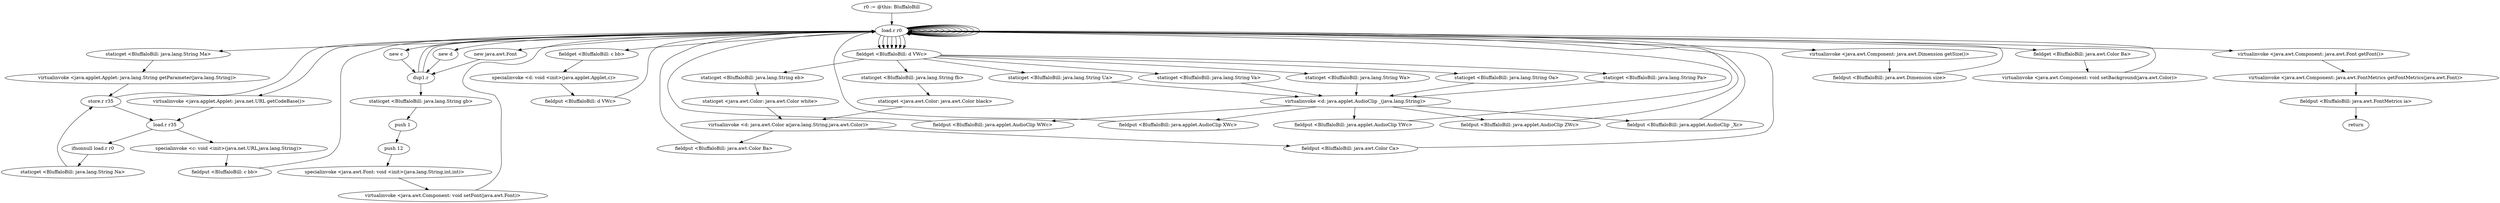digraph "" {
    "r0 := @this: BluffaloBill"
    "load.r r0"
    "r0 := @this: BluffaloBill"->"load.r r0";
    "staticget <BluffaloBill: java.lang.String Ma>"
    "load.r r0"->"staticget <BluffaloBill: java.lang.String Ma>";
    "virtualinvoke <java.applet.Applet: java.lang.String getParameter(java.lang.String)>"
    "staticget <BluffaloBill: java.lang.String Ma>"->"virtualinvoke <java.applet.Applet: java.lang.String getParameter(java.lang.String)>";
    "store.r r35"
    "virtualinvoke <java.applet.Applet: java.lang.String getParameter(java.lang.String)>"->"store.r r35";
    "load.r r35"
    "store.r r35"->"load.r r35";
    "ifnonnull load.r r0"
    "load.r r35"->"ifnonnull load.r r0";
    "staticget <BluffaloBill: java.lang.String Na>"
    "ifnonnull load.r r0"->"staticget <BluffaloBill: java.lang.String Na>";
    "staticget <BluffaloBill: java.lang.String Na>"->"store.r r35";
    "store.r r35"->"load.r r0";
    "new c"
    "load.r r0"->"new c";
    "dup1.r"
    "new c"->"dup1.r";
    "dup1.r"->"load.r r0";
    "virtualinvoke <java.applet.Applet: java.net.URL getCodeBase()>"
    "load.r r0"->"virtualinvoke <java.applet.Applet: java.net.URL getCodeBase()>";
    "virtualinvoke <java.applet.Applet: java.net.URL getCodeBase()>"->"load.r r35";
    "specialinvoke <c: void <init>(java.net.URL,java.lang.String)>"
    "load.r r35"->"specialinvoke <c: void <init>(java.net.URL,java.lang.String)>";
    "fieldput <BluffaloBill: c bb>"
    "specialinvoke <c: void <init>(java.net.URL,java.lang.String)>"->"fieldput <BluffaloBill: c bb>";
    "fieldput <BluffaloBill: c bb>"->"load.r r0";
    "new d"
    "load.r r0"->"new d";
    "new d"->"dup1.r";
    "dup1.r"->"load.r r0";
    "load.r r0"->"load.r r0";
    "fieldget <BluffaloBill: c bb>"
    "load.r r0"->"fieldget <BluffaloBill: c bb>";
    "specialinvoke <d: void <init>(java.applet.Applet,c)>"
    "fieldget <BluffaloBill: c bb>"->"specialinvoke <d: void <init>(java.applet.Applet,c)>";
    "fieldput <BluffaloBill: d VWc>"
    "specialinvoke <d: void <init>(java.applet.Applet,c)>"->"fieldput <BluffaloBill: d VWc>";
    "fieldput <BluffaloBill: d VWc>"->"load.r r0";
    "load.r r0"->"load.r r0";
    "fieldget <BluffaloBill: d VWc>"
    "load.r r0"->"fieldget <BluffaloBill: d VWc>";
    "staticget <BluffaloBill: java.lang.String Oa>"
    "fieldget <BluffaloBill: d VWc>"->"staticget <BluffaloBill: java.lang.String Oa>";
    "virtualinvoke <d: java.applet.AudioClip _(java.lang.String)>"
    "staticget <BluffaloBill: java.lang.String Oa>"->"virtualinvoke <d: java.applet.AudioClip _(java.lang.String)>";
    "fieldput <BluffaloBill: java.applet.AudioClip WWc>"
    "virtualinvoke <d: java.applet.AudioClip _(java.lang.String)>"->"fieldput <BluffaloBill: java.applet.AudioClip WWc>";
    "fieldput <BluffaloBill: java.applet.AudioClip WWc>"->"load.r r0";
    "load.r r0"->"load.r r0";
    "load.r r0"->"fieldget <BluffaloBill: d VWc>";
    "staticget <BluffaloBill: java.lang.String Pa>"
    "fieldget <BluffaloBill: d VWc>"->"staticget <BluffaloBill: java.lang.String Pa>";
    "staticget <BluffaloBill: java.lang.String Pa>"->"virtualinvoke <d: java.applet.AudioClip _(java.lang.String)>";
    "fieldput <BluffaloBill: java.applet.AudioClip XWc>"
    "virtualinvoke <d: java.applet.AudioClip _(java.lang.String)>"->"fieldput <BluffaloBill: java.applet.AudioClip XWc>";
    "fieldput <BluffaloBill: java.applet.AudioClip XWc>"->"load.r r0";
    "load.r r0"->"load.r r0";
    "load.r r0"->"fieldget <BluffaloBill: d VWc>";
    "staticget <BluffaloBill: java.lang.String Ua>"
    "fieldget <BluffaloBill: d VWc>"->"staticget <BluffaloBill: java.lang.String Ua>";
    "staticget <BluffaloBill: java.lang.String Ua>"->"virtualinvoke <d: java.applet.AudioClip _(java.lang.String)>";
    "fieldput <BluffaloBill: java.applet.AudioClip YWc>"
    "virtualinvoke <d: java.applet.AudioClip _(java.lang.String)>"->"fieldput <BluffaloBill: java.applet.AudioClip YWc>";
    "fieldput <BluffaloBill: java.applet.AudioClip YWc>"->"load.r r0";
    "load.r r0"->"load.r r0";
    "load.r r0"->"fieldget <BluffaloBill: d VWc>";
    "staticget <BluffaloBill: java.lang.String Va>"
    "fieldget <BluffaloBill: d VWc>"->"staticget <BluffaloBill: java.lang.String Va>";
    "staticget <BluffaloBill: java.lang.String Va>"->"virtualinvoke <d: java.applet.AudioClip _(java.lang.String)>";
    "fieldput <BluffaloBill: java.applet.AudioClip ZWc>"
    "virtualinvoke <d: java.applet.AudioClip _(java.lang.String)>"->"fieldput <BluffaloBill: java.applet.AudioClip ZWc>";
    "fieldput <BluffaloBill: java.applet.AudioClip ZWc>"->"load.r r0";
    "load.r r0"->"load.r r0";
    "load.r r0"->"fieldget <BluffaloBill: d VWc>";
    "staticget <BluffaloBill: java.lang.String Wa>"
    "fieldget <BluffaloBill: d VWc>"->"staticget <BluffaloBill: java.lang.String Wa>";
    "staticget <BluffaloBill: java.lang.String Wa>"->"virtualinvoke <d: java.applet.AudioClip _(java.lang.String)>";
    "fieldput <BluffaloBill: java.applet.AudioClip _Xc>"
    "virtualinvoke <d: java.applet.AudioClip _(java.lang.String)>"->"fieldput <BluffaloBill: java.applet.AudioClip _Xc>";
    "fieldput <BluffaloBill: java.applet.AudioClip _Xc>"->"load.r r0";
    "load.r r0"->"load.r r0";
    "virtualinvoke <java.awt.Component: java.awt.Dimension getSize()>"
    "load.r r0"->"virtualinvoke <java.awt.Component: java.awt.Dimension getSize()>";
    "fieldput <BluffaloBill: java.awt.Dimension size>"
    "virtualinvoke <java.awt.Component: java.awt.Dimension getSize()>"->"fieldput <BluffaloBill: java.awt.Dimension size>";
    "fieldput <BluffaloBill: java.awt.Dimension size>"->"load.r r0";
    "load.r r0"->"load.r r0";
    "load.r r0"->"fieldget <BluffaloBill: d VWc>";
    "staticget <BluffaloBill: java.lang.String eb>"
    "fieldget <BluffaloBill: d VWc>"->"staticget <BluffaloBill: java.lang.String eb>";
    "staticget <java.awt.Color: java.awt.Color white>"
    "staticget <BluffaloBill: java.lang.String eb>"->"staticget <java.awt.Color: java.awt.Color white>";
    "virtualinvoke <d: java.awt.Color a(java.lang.String,java.awt.Color)>"
    "staticget <java.awt.Color: java.awt.Color white>"->"virtualinvoke <d: java.awt.Color a(java.lang.String,java.awt.Color)>";
    "fieldput <BluffaloBill: java.awt.Color Ba>"
    "virtualinvoke <d: java.awt.Color a(java.lang.String,java.awt.Color)>"->"fieldput <BluffaloBill: java.awt.Color Ba>";
    "fieldput <BluffaloBill: java.awt.Color Ba>"->"load.r r0";
    "load.r r0"->"load.r r0";
    "load.r r0"->"fieldget <BluffaloBill: d VWc>";
    "staticget <BluffaloBill: java.lang.String fb>"
    "fieldget <BluffaloBill: d VWc>"->"staticget <BluffaloBill: java.lang.String fb>";
    "staticget <java.awt.Color: java.awt.Color black>"
    "staticget <BluffaloBill: java.lang.String fb>"->"staticget <java.awt.Color: java.awt.Color black>";
    "staticget <java.awt.Color: java.awt.Color black>"->"virtualinvoke <d: java.awt.Color a(java.lang.String,java.awt.Color)>";
    "fieldput <BluffaloBill: java.awt.Color Ca>"
    "virtualinvoke <d: java.awt.Color a(java.lang.String,java.awt.Color)>"->"fieldput <BluffaloBill: java.awt.Color Ca>";
    "fieldput <BluffaloBill: java.awt.Color Ca>"->"load.r r0";
    "load.r r0"->"load.r r0";
    "fieldget <BluffaloBill: java.awt.Color Ba>"
    "load.r r0"->"fieldget <BluffaloBill: java.awt.Color Ba>";
    "virtualinvoke <java.awt.Component: void setBackground(java.awt.Color)>"
    "fieldget <BluffaloBill: java.awt.Color Ba>"->"virtualinvoke <java.awt.Component: void setBackground(java.awt.Color)>";
    "virtualinvoke <java.awt.Component: void setBackground(java.awt.Color)>"->"load.r r0";
    "new java.awt.Font"
    "load.r r0"->"new java.awt.Font";
    "new java.awt.Font"->"dup1.r";
    "staticget <BluffaloBill: java.lang.String gb>"
    "dup1.r"->"staticget <BluffaloBill: java.lang.String gb>";
    "push 1"
    "staticget <BluffaloBill: java.lang.String gb>"->"push 1";
    "push 12"
    "push 1"->"push 12";
    "specialinvoke <java.awt.Font: void <init>(java.lang.String,int,int)>"
    "push 12"->"specialinvoke <java.awt.Font: void <init>(java.lang.String,int,int)>";
    "virtualinvoke <java.awt.Component: void setFont(java.awt.Font)>"
    "specialinvoke <java.awt.Font: void <init>(java.lang.String,int,int)>"->"virtualinvoke <java.awt.Component: void setFont(java.awt.Font)>";
    "virtualinvoke <java.awt.Component: void setFont(java.awt.Font)>"->"load.r r0";
    "load.r r0"->"load.r r0";
    "load.r r0"->"load.r r0";
    "virtualinvoke <java.awt.Component: java.awt.Font getFont()>"
    "load.r r0"->"virtualinvoke <java.awt.Component: java.awt.Font getFont()>";
    "virtualinvoke <java.awt.Component: java.awt.FontMetrics getFontMetrics(java.awt.Font)>"
    "virtualinvoke <java.awt.Component: java.awt.Font getFont()>"->"virtualinvoke <java.awt.Component: java.awt.FontMetrics getFontMetrics(java.awt.Font)>";
    "fieldput <BluffaloBill: java.awt.FontMetrics ia>"
    "virtualinvoke <java.awt.Component: java.awt.FontMetrics getFontMetrics(java.awt.Font)>"->"fieldput <BluffaloBill: java.awt.FontMetrics ia>";
    "return"
    "fieldput <BluffaloBill: java.awt.FontMetrics ia>"->"return";
}
